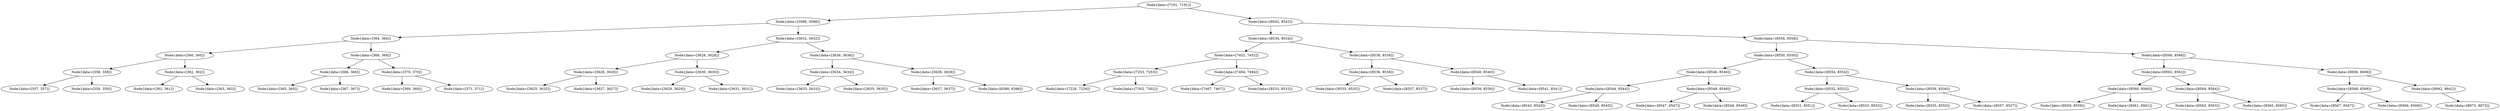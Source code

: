 digraph G{
1110647271 [label="Node{data=[7191, 7191]}"]
1110647271 -> 1312434671
1312434671 [label="Node{data=[3098, 3098]}"]
1312434671 -> 28696664
28696664 [label="Node{data=[364, 364]}"]
28696664 -> 1685544614
1685544614 [label="Node{data=[360, 360]}"]
1685544614 -> 1058039766
1058039766 [label="Node{data=[358, 358]}"]
1058039766 -> 544887946
544887946 [label="Node{data=[357, 357]}"]
1058039766 -> 249812989
249812989 [label="Node{data=[359, 359]}"]
1685544614 -> 1346317033
1346317033 [label="Node{data=[362, 362]}"]
1346317033 -> 1814940143
1814940143 [label="Node{data=[361, 361]}"]
1346317033 -> 511774436
511774436 [label="Node{data=[363, 363]}"]
28696664 -> 239959798
239959798 [label="Node{data=[368, 368]}"]
239959798 -> 655127988
655127988 [label="Node{data=[366, 366]}"]
655127988 -> 636264971
636264971 [label="Node{data=[365, 365]}"]
655127988 -> 864841340
864841340 [label="Node{data=[367, 367]}"]
239959798 -> 1448287285
1448287285 [label="Node{data=[370, 370]}"]
1448287285 -> 313942686
313942686 [label="Node{data=[369, 369]}"]
1448287285 -> 1384801849
1384801849 [label="Node{data=[371, 371]}"]
1312434671 -> 35982746
35982746 [label="Node{data=[3632, 3632]}"]
35982746 -> 1280908127
1280908127 [label="Node{data=[3628, 3628]}"]
1280908127 -> 1834623704
1834623704 [label="Node{data=[3626, 3626]}"]
1834623704 -> 1818241764
1818241764 [label="Node{data=[3625, 3625]}"]
1834623704 -> 1183036207
1183036207 [label="Node{data=[3627, 3627]}"]
1280908127 -> 1115999043
1115999043 [label="Node{data=[3630, 3630]}"]
1115999043 -> 2129947945
2129947945 [label="Node{data=[3629, 3629]}"]
1115999043 -> 330194713
330194713 [label="Node{data=[3631, 3631]}"]
35982746 -> 1215270024
1215270024 [label="Node{data=[3636, 3636]}"]
1215270024 -> 752195605
752195605 [label="Node{data=[3634, 3634]}"]
752195605 -> 1905603971
1905603971 [label="Node{data=[3633, 3633]}"]
752195605 -> 279116351
279116351 [label="Node{data=[3635, 3635]}"]
1215270024 -> 605896559
605896559 [label="Node{data=[3638, 3638]}"]
605896559 -> 604507849
604507849 [label="Node{data=[3637, 3637]}"]
605896559 -> 2095648486
2095648486 [label="Node{data=[6388, 6388]}"]
1110647271 -> 2073915462
2073915462 [label="Node{data=[8542, 8542]}"]
2073915462 -> 909565469
909565469 [label="Node{data=[8534, 8534]}"]
909565469 -> 1387061332
1387061332 [label="Node{data=[7452, 7452]}"]
1387061332 -> 1711692505
1711692505 [label="Node{data=[7253, 7253]}"]
1711692505 -> 1988696351
1988696351 [label="Node{data=[7226, 7226]}"]
1711692505 -> 1993336805
1993336805 [label="Node{data=[7302, 7302]}"]
1387061332 -> 1137973032
1137973032 [label="Node{data=[7494, 7494]}"]
1137973032 -> 399531289
399531289 [label="Node{data=[7467, 7467]}"]
1137973032 -> 699395869
699395869 [label="Node{data=[8533, 8533]}"]
909565469 -> 550946050
550946050 [label="Node{data=[8538, 8538]}"]
550946050 -> 1129904999
1129904999 [label="Node{data=[8536, 8536]}"]
1129904999 -> 1450528384
1450528384 [label="Node{data=[8535, 8535]}"]
1129904999 -> 7636052
7636052 [label="Node{data=[8537, 8537]}"]
550946050 -> 370978701
370978701 [label="Node{data=[8540, 8540]}"]
370978701 -> 312212970
312212970 [label="Node{data=[8539, 8539]}"]
370978701 -> 1860608119
1860608119 [label="Node{data=[8541, 8541]}"]
2073915462 -> 1242877915
1242877915 [label="Node{data=[8558, 8558]}"]
1242877915 -> 956785107
956785107 [label="Node{data=[8550, 8550]}"]
956785107 -> 1950269364
1950269364 [label="Node{data=[8546, 8546]}"]
1950269364 -> 788548700
788548700 [label="Node{data=[8544, 8544]}"]
788548700 -> 1132864624
1132864624 [label="Node{data=[8543, 8543]}"]
788548700 -> 1099815978
1099815978 [label="Node{data=[8545, 8545]}"]
1950269364 -> 1087310000
1087310000 [label="Node{data=[8548, 8548]}"]
1087310000 -> 1828773465
1828773465 [label="Node{data=[8547, 8547]}"]
1087310000 -> 534237741
534237741 [label="Node{data=[8549, 8549]}"]
956785107 -> 815018353
815018353 [label="Node{data=[8554, 8554]}"]
815018353 -> 145110363
145110363 [label="Node{data=[8552, 8552]}"]
145110363 -> 1665122304
1665122304 [label="Node{data=[8551, 8551]}"]
145110363 -> 1121460464
1121460464 [label="Node{data=[8553, 8553]}"]
815018353 -> 1398181475
1398181475 [label="Node{data=[8556, 8556]}"]
1398181475 -> 1793291711
1793291711 [label="Node{data=[8555, 8555]}"]
1398181475 -> 2009171747
2009171747 [label="Node{data=[8557, 8557]}"]
1242877915 -> 1956509323
1956509323 [label="Node{data=[8566, 8566]}"]
1956509323 -> 333405165
333405165 [label="Node{data=[8562, 8562]}"]
333405165 -> 1658882724
1658882724 [label="Node{data=[8560, 8560]}"]
1658882724 -> 425980228
425980228 [label="Node{data=[8559, 8559]}"]
1658882724 -> 38888781
38888781 [label="Node{data=[8561, 8561]}"]
333405165 -> 1798850265
1798850265 [label="Node{data=[8564, 8564]}"]
1798850265 -> 225133744
225133744 [label="Node{data=[8563, 8563]}"]
1798850265 -> 184843656
184843656 [label="Node{data=[8565, 8565]}"]
1956509323 -> 41294504
41294504 [label="Node{data=[8606, 8606]}"]
41294504 -> 726764209
726764209 [label="Node{data=[8568, 8568]}"]
726764209 -> 2085098927
2085098927 [label="Node{data=[8567, 8567]}"]
726764209 -> 1409867667
1409867667 [label="Node{data=[8569, 8569]}"]
41294504 -> 1721314528
1721314528 [label="Node{data=[8942, 8942]}"]
1721314528 -> 1102718592
1102718592 [label="Node{data=[8973, 8973]}"]
}